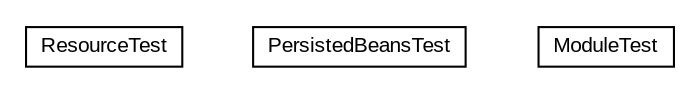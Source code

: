 #!/usr/local/bin/dot
#
# Class diagram 
# Generated by UMLGraph version R5_6-24-gf6e263 (http://www.umlgraph.org/)
#

digraph G {
	edge [fontname="arial",fontsize=10,labelfontname="arial",labelfontsize=10];
	node [fontname="arial",fontsize=10,shape=plaintext];
	nodesep=0.25;
	ranksep=0.5;
	// net.trajano.app.test.ResourceTest
	c6 [label=<<table title="net.trajano.app.test.ResourceTest" border="0" cellborder="1" cellspacing="0" cellpadding="2" port="p" href="./ResourceTest.html">
		<tr><td><table border="0" cellspacing="0" cellpadding="1">
<tr><td align="center" balign="center"> ResourceTest </td></tr>
		</table></td></tr>
		</table>>, URL="./ResourceTest.html", fontname="arial", fontcolor="black", fontsize=10.0];
	// net.trajano.app.test.PersistedBeansTest
	c7 [label=<<table title="net.trajano.app.test.PersistedBeansTest" border="0" cellborder="1" cellspacing="0" cellpadding="2" port="p" href="./PersistedBeansTest.html">
		<tr><td><table border="0" cellspacing="0" cellpadding="1">
<tr><td align="center" balign="center"> PersistedBeansTest </td></tr>
		</table></td></tr>
		</table>>, URL="./PersistedBeansTest.html", fontname="arial", fontcolor="black", fontsize=10.0];
	// net.trajano.app.test.ModuleTest
	c8 [label=<<table title="net.trajano.app.test.ModuleTest" border="0" cellborder="1" cellspacing="0" cellpadding="2" port="p" href="./ModuleTest.html">
		<tr><td><table border="0" cellspacing="0" cellpadding="1">
<tr><td align="center" balign="center"> ModuleTest </td></tr>
		</table></td></tr>
		</table>>, URL="./ModuleTest.html", fontname="arial", fontcolor="black", fontsize=10.0];
}


